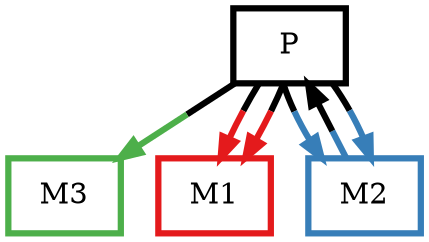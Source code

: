 digraph barS {
	{
		rank=same
	0 [shape=box,penwidth=3,colorscheme=set19,color=0,label="P"]
	}
	{
		rank=same
		3 [shape=box,penwidth=3,colorscheme=set19,color=3,label="M3"]
		1 [shape=box,penwidth=3,colorscheme=set19,color=1,label="M1"]
	}
	2 [shape=box,penwidth=3,colorscheme=set19,color=2,label="M2"]
	2 -> 0 [penwidth=3,colorscheme=set19,color="2;0.5:0"]
	0 -> 3 [penwidth=3,colorscheme=set19,color="0;0.5:3"]
	0 -> 1 [penwidth=3,colorscheme=set19,color="0;0.5:1"]
	0 -> 2 [penwidth=3,colorscheme=set19,color="0;0.5:2"]
	0 -> 2 [penwidth=3,colorscheme=set19,color="0;0.5:2"]
	0 -> 1 [penwidth=3,colorscheme=set19,color="0;0.5:1"]
}
